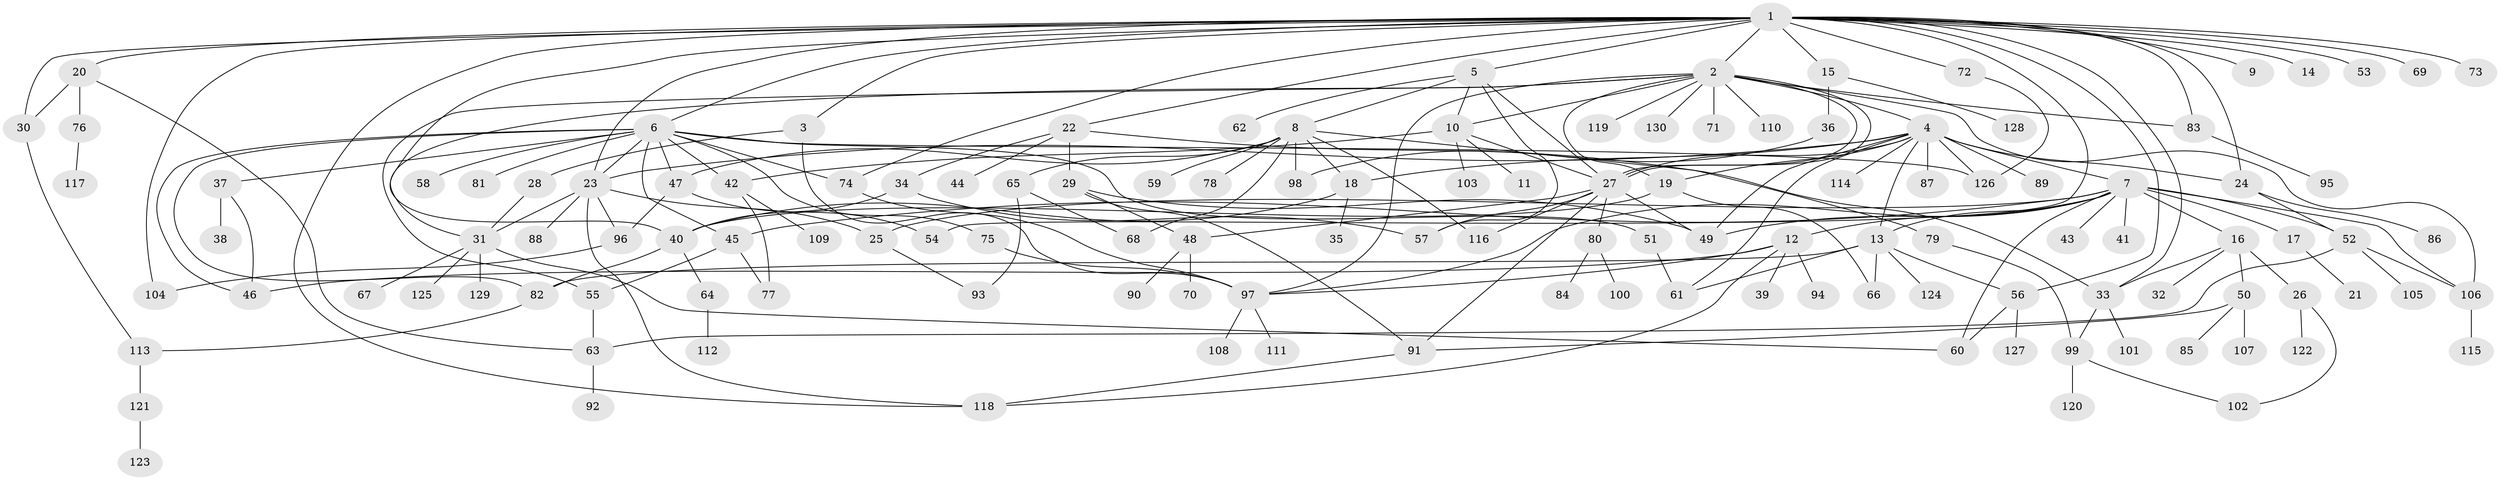 // Generated by graph-tools (version 1.1) at 2025/01/03/09/25 03:01:48]
// undirected, 130 vertices, 199 edges
graph export_dot {
graph [start="1"]
  node [color=gray90,style=filled];
  1;
  2;
  3;
  4;
  5;
  6;
  7;
  8;
  9;
  10;
  11;
  12;
  13;
  14;
  15;
  16;
  17;
  18;
  19;
  20;
  21;
  22;
  23;
  24;
  25;
  26;
  27;
  28;
  29;
  30;
  31;
  32;
  33;
  34;
  35;
  36;
  37;
  38;
  39;
  40;
  41;
  42;
  43;
  44;
  45;
  46;
  47;
  48;
  49;
  50;
  51;
  52;
  53;
  54;
  55;
  56;
  57;
  58;
  59;
  60;
  61;
  62;
  63;
  64;
  65;
  66;
  67;
  68;
  69;
  70;
  71;
  72;
  73;
  74;
  75;
  76;
  77;
  78;
  79;
  80;
  81;
  82;
  83;
  84;
  85;
  86;
  87;
  88;
  89;
  90;
  91;
  92;
  93;
  94;
  95;
  96;
  97;
  98;
  99;
  100;
  101;
  102;
  103;
  104;
  105;
  106;
  107;
  108;
  109;
  110;
  111;
  112;
  113;
  114;
  115;
  116;
  117;
  118;
  119;
  120;
  121;
  122;
  123;
  124;
  125;
  126;
  127;
  128;
  129;
  130;
  1 -- 2;
  1 -- 3;
  1 -- 5;
  1 -- 6;
  1 -- 9;
  1 -- 14;
  1 -- 15;
  1 -- 20;
  1 -- 22;
  1 -- 23;
  1 -- 24;
  1 -- 30;
  1 -- 33;
  1 -- 40;
  1 -- 53;
  1 -- 54;
  1 -- 56;
  1 -- 69;
  1 -- 72;
  1 -- 73;
  1 -- 74;
  1 -- 83;
  1 -- 104;
  1 -- 118;
  2 -- 4;
  2 -- 10;
  2 -- 19;
  2 -- 27;
  2 -- 27;
  2 -- 31;
  2 -- 55;
  2 -- 71;
  2 -- 83;
  2 -- 97;
  2 -- 106;
  2 -- 110;
  2 -- 119;
  2 -- 130;
  3 -- 28;
  3 -- 97;
  4 -- 7;
  4 -- 13;
  4 -- 18;
  4 -- 19;
  4 -- 23;
  4 -- 24;
  4 -- 27;
  4 -- 49;
  4 -- 61;
  4 -- 87;
  4 -- 89;
  4 -- 114;
  4 -- 126;
  5 -- 8;
  5 -- 10;
  5 -- 27;
  5 -- 57;
  5 -- 62;
  6 -- 23;
  6 -- 37;
  6 -- 42;
  6 -- 45;
  6 -- 46;
  6 -- 47;
  6 -- 51;
  6 -- 58;
  6 -- 74;
  6 -- 75;
  6 -- 81;
  6 -- 82;
  6 -- 126;
  7 -- 12;
  7 -- 13;
  7 -- 16;
  7 -- 17;
  7 -- 25;
  7 -- 41;
  7 -- 43;
  7 -- 45;
  7 -- 49;
  7 -- 52;
  7 -- 60;
  7 -- 97;
  7 -- 106;
  8 -- 18;
  8 -- 47;
  8 -- 59;
  8 -- 65;
  8 -- 68;
  8 -- 78;
  8 -- 79;
  8 -- 98;
  8 -- 116;
  10 -- 11;
  10 -- 27;
  10 -- 42;
  10 -- 103;
  12 -- 39;
  12 -- 46;
  12 -- 94;
  12 -- 97;
  12 -- 118;
  13 -- 56;
  13 -- 61;
  13 -- 66;
  13 -- 82;
  13 -- 124;
  15 -- 36;
  15 -- 128;
  16 -- 26;
  16 -- 32;
  16 -- 33;
  16 -- 50;
  17 -- 21;
  18 -- 35;
  18 -- 40;
  19 -- 40;
  19 -- 66;
  20 -- 30;
  20 -- 63;
  20 -- 76;
  22 -- 29;
  22 -- 33;
  22 -- 34;
  22 -- 44;
  23 -- 25;
  23 -- 31;
  23 -- 88;
  23 -- 96;
  23 -- 118;
  24 -- 52;
  24 -- 86;
  25 -- 93;
  26 -- 102;
  26 -- 122;
  27 -- 48;
  27 -- 49;
  27 -- 57;
  27 -- 80;
  27 -- 91;
  27 -- 116;
  28 -- 31;
  29 -- 48;
  29 -- 49;
  29 -- 91;
  30 -- 113;
  31 -- 60;
  31 -- 67;
  31 -- 125;
  31 -- 129;
  33 -- 99;
  33 -- 101;
  34 -- 40;
  34 -- 57;
  36 -- 98;
  37 -- 38;
  37 -- 46;
  40 -- 64;
  40 -- 82;
  42 -- 77;
  42 -- 109;
  45 -- 55;
  45 -- 77;
  47 -- 54;
  47 -- 96;
  48 -- 70;
  48 -- 90;
  50 -- 85;
  50 -- 91;
  50 -- 107;
  51 -- 61;
  52 -- 63;
  52 -- 105;
  52 -- 106;
  55 -- 63;
  56 -- 60;
  56 -- 127;
  63 -- 92;
  64 -- 112;
  65 -- 68;
  65 -- 93;
  72 -- 126;
  74 -- 97;
  75 -- 97;
  76 -- 117;
  79 -- 99;
  80 -- 84;
  80 -- 100;
  82 -- 113;
  83 -- 95;
  91 -- 118;
  96 -- 104;
  97 -- 108;
  97 -- 111;
  99 -- 102;
  99 -- 120;
  106 -- 115;
  113 -- 121;
  121 -- 123;
}
